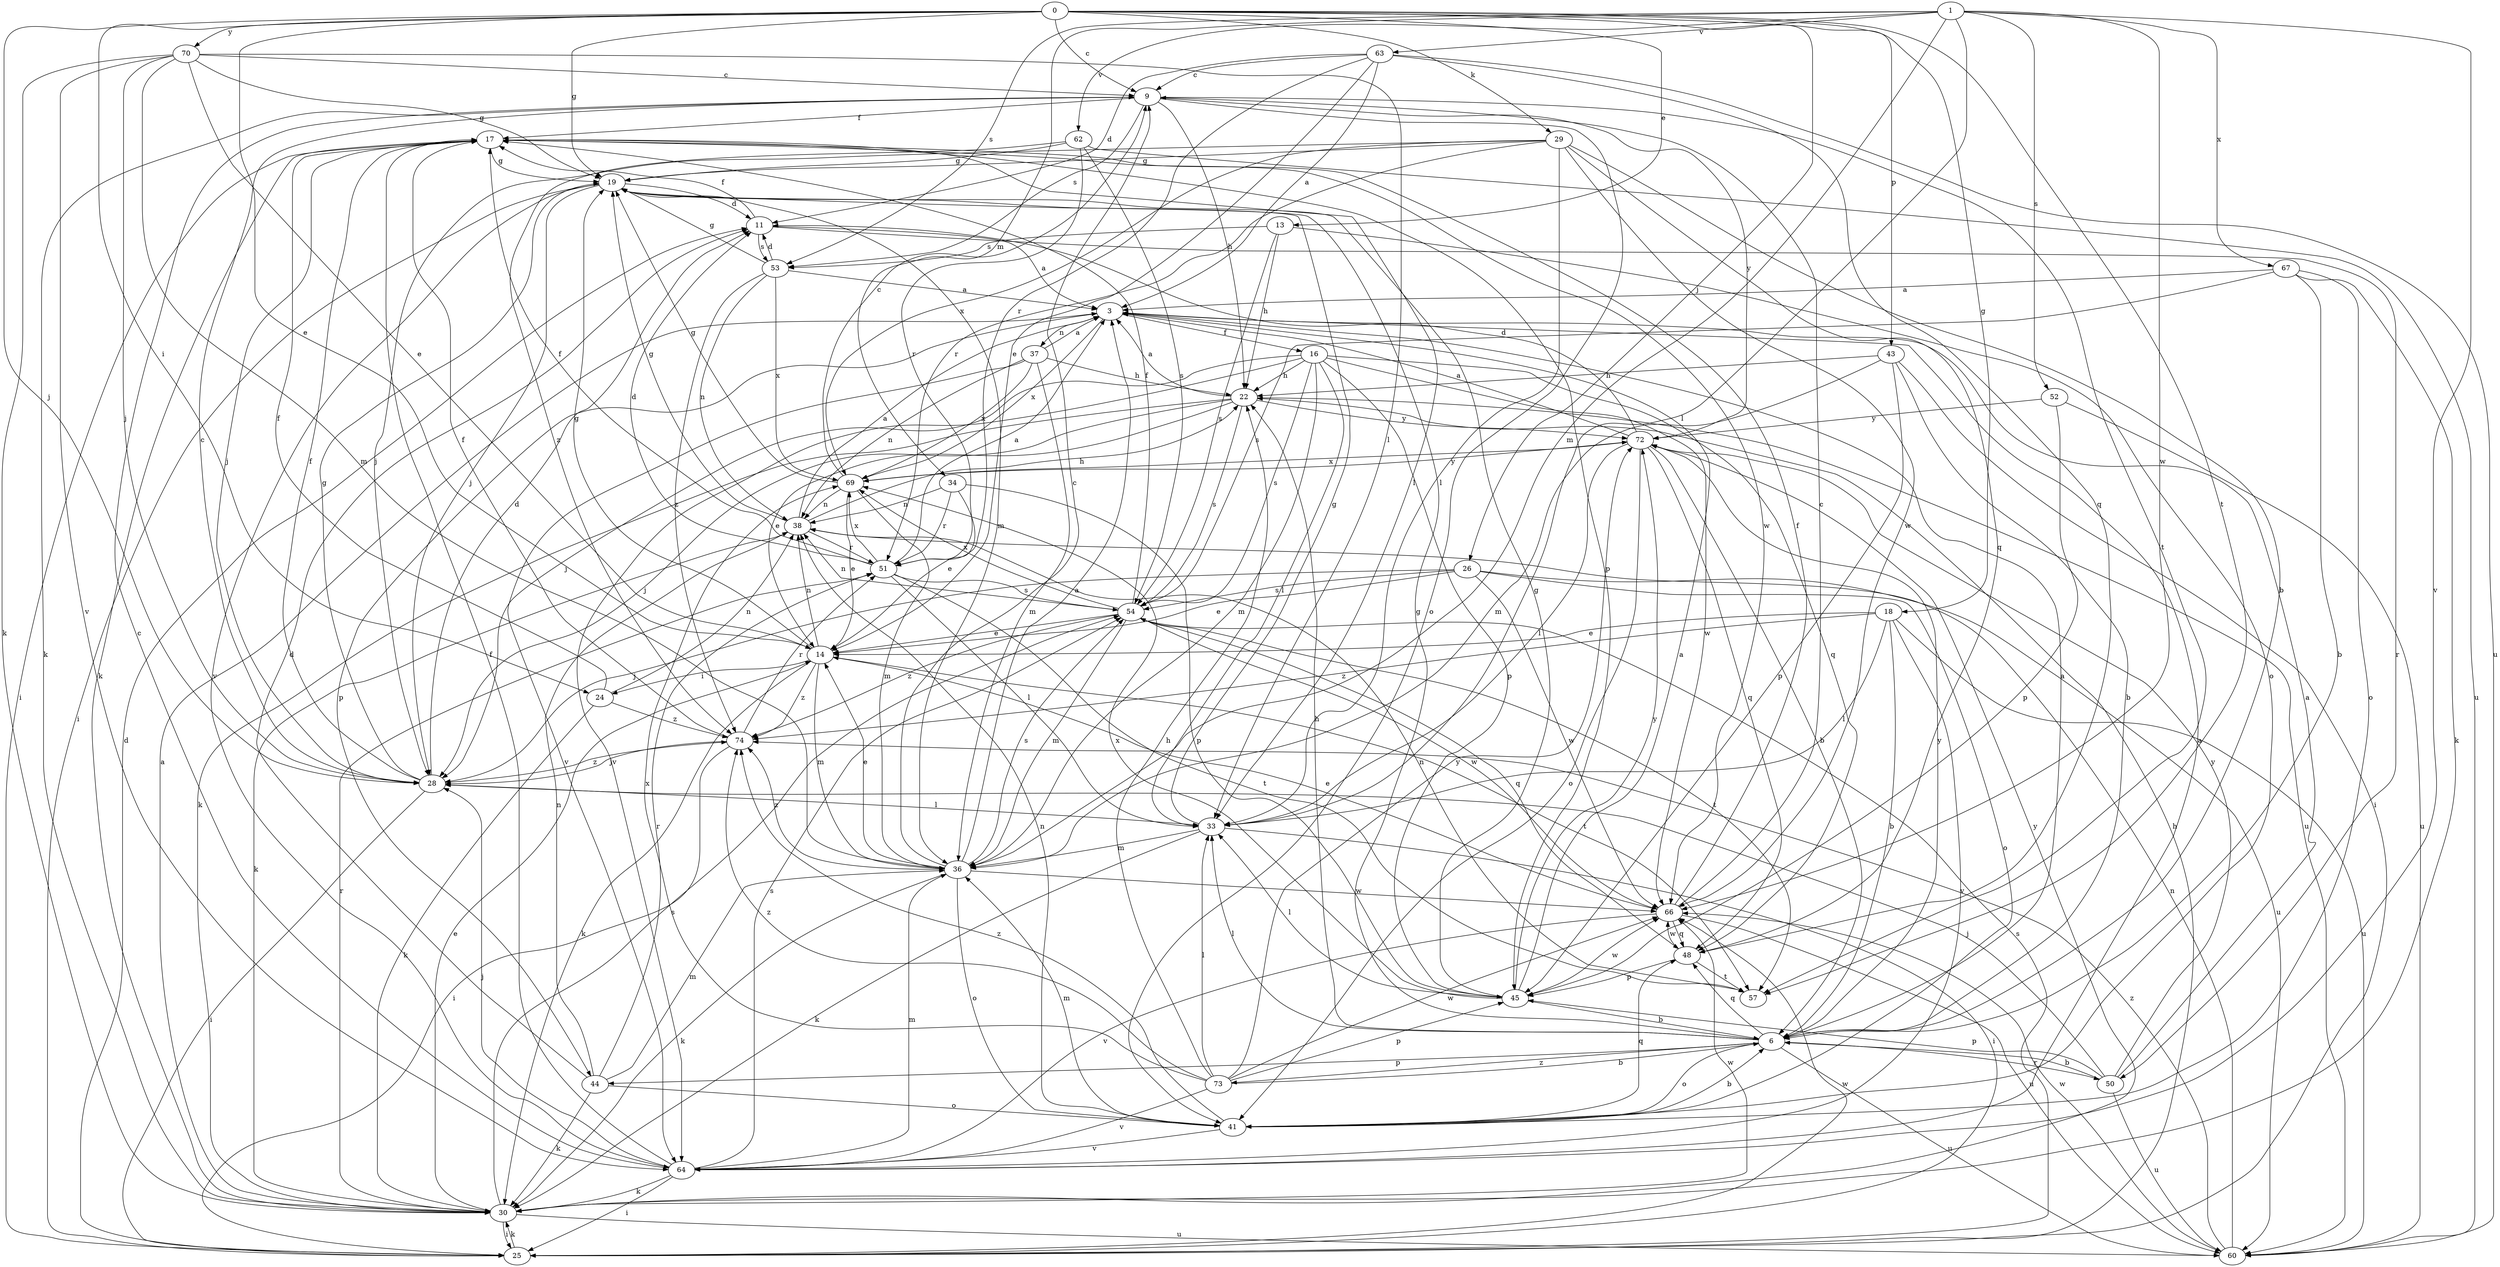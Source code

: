 strict digraph  {
0;
1;
3;
6;
9;
11;
13;
14;
16;
17;
18;
19;
22;
24;
25;
26;
28;
29;
30;
33;
34;
36;
37;
38;
41;
43;
44;
45;
48;
50;
51;
52;
53;
54;
57;
60;
62;
63;
64;
66;
67;
69;
70;
72;
73;
74;
0 -> 9  [label=c];
0 -> 13  [label=e];
0 -> 14  [label=e];
0 -> 18  [label=g];
0 -> 19  [label=g];
0 -> 24  [label=i];
0 -> 26  [label=j];
0 -> 28  [label=j];
0 -> 29  [label=k];
0 -> 43  [label=p];
0 -> 57  [label=t];
0 -> 70  [label=y];
1 -> 33  [label=l];
1 -> 34  [label=m];
1 -> 36  [label=m];
1 -> 52  [label=s];
1 -> 53  [label=s];
1 -> 62  [label=v];
1 -> 63  [label=v];
1 -> 64  [label=v];
1 -> 66  [label=w];
1 -> 67  [label=x];
3 -> 16  [label=f];
3 -> 37  [label=n];
3 -> 44  [label=p];
3 -> 69  [label=x];
6 -> 3  [label=a];
6 -> 19  [label=g];
6 -> 22  [label=h];
6 -> 33  [label=l];
6 -> 41  [label=o];
6 -> 44  [label=p];
6 -> 48  [label=q];
6 -> 50  [label=r];
6 -> 60  [label=u];
6 -> 72  [label=y];
6 -> 73  [label=z];
9 -> 17  [label=f];
9 -> 22  [label=h];
9 -> 30  [label=k];
9 -> 41  [label=o];
9 -> 53  [label=s];
9 -> 57  [label=t];
9 -> 72  [label=y];
11 -> 3  [label=a];
11 -> 17  [label=f];
11 -> 50  [label=r];
11 -> 53  [label=s];
13 -> 22  [label=h];
13 -> 41  [label=o];
13 -> 53  [label=s];
13 -> 54  [label=s];
14 -> 19  [label=g];
14 -> 24  [label=i];
14 -> 30  [label=k];
14 -> 36  [label=m];
14 -> 38  [label=n];
14 -> 57  [label=t];
14 -> 74  [label=z];
16 -> 22  [label=h];
16 -> 28  [label=j];
16 -> 33  [label=l];
16 -> 36  [label=m];
16 -> 45  [label=p];
16 -> 48  [label=q];
16 -> 54  [label=s];
16 -> 64  [label=v];
16 -> 66  [label=w];
17 -> 19  [label=g];
17 -> 25  [label=i];
17 -> 28  [label=j];
17 -> 30  [label=k];
17 -> 33  [label=l];
17 -> 45  [label=p];
17 -> 66  [label=w];
18 -> 6  [label=b];
18 -> 14  [label=e];
18 -> 33  [label=l];
18 -> 60  [label=u];
18 -> 64  [label=v];
18 -> 74  [label=z];
19 -> 11  [label=d];
19 -> 25  [label=i];
19 -> 28  [label=j];
19 -> 36  [label=m];
19 -> 64  [label=v];
22 -> 3  [label=a];
22 -> 14  [label=e];
22 -> 28  [label=j];
22 -> 30  [label=k];
22 -> 54  [label=s];
22 -> 60  [label=u];
22 -> 72  [label=y];
24 -> 17  [label=f];
24 -> 30  [label=k];
24 -> 38  [label=n];
24 -> 74  [label=z];
25 -> 11  [label=d];
25 -> 22  [label=h];
25 -> 30  [label=k];
25 -> 54  [label=s];
25 -> 66  [label=w];
26 -> 14  [label=e];
26 -> 28  [label=j];
26 -> 41  [label=o];
26 -> 54  [label=s];
26 -> 60  [label=u];
26 -> 66  [label=w];
28 -> 9  [label=c];
28 -> 11  [label=d];
28 -> 17  [label=f];
28 -> 19  [label=g];
28 -> 25  [label=i];
28 -> 33  [label=l];
28 -> 74  [label=z];
29 -> 6  [label=b];
29 -> 19  [label=g];
29 -> 28  [label=j];
29 -> 33  [label=l];
29 -> 48  [label=q];
29 -> 51  [label=r];
29 -> 66  [label=w];
29 -> 69  [label=x];
30 -> 3  [label=a];
30 -> 14  [label=e];
30 -> 25  [label=i];
30 -> 51  [label=r];
30 -> 54  [label=s];
30 -> 60  [label=u];
30 -> 66  [label=w];
30 -> 72  [label=y];
33 -> 19  [label=g];
33 -> 25  [label=i];
33 -> 30  [label=k];
33 -> 36  [label=m];
34 -> 14  [label=e];
34 -> 38  [label=n];
34 -> 45  [label=p];
34 -> 51  [label=r];
36 -> 3  [label=a];
36 -> 9  [label=c];
36 -> 14  [label=e];
36 -> 30  [label=k];
36 -> 41  [label=o];
36 -> 54  [label=s];
36 -> 66  [label=w];
36 -> 74  [label=z];
37 -> 3  [label=a];
37 -> 22  [label=h];
37 -> 36  [label=m];
37 -> 38  [label=n];
37 -> 64  [label=v];
37 -> 69  [label=x];
38 -> 3  [label=a];
38 -> 19  [label=g];
38 -> 22  [label=h];
38 -> 30  [label=k];
38 -> 51  [label=r];
41 -> 6  [label=b];
41 -> 36  [label=m];
41 -> 38  [label=n];
41 -> 48  [label=q];
41 -> 64  [label=v];
41 -> 74  [label=z];
43 -> 6  [label=b];
43 -> 22  [label=h];
43 -> 25  [label=i];
43 -> 36  [label=m];
43 -> 45  [label=p];
44 -> 11  [label=d];
44 -> 30  [label=k];
44 -> 36  [label=m];
44 -> 38  [label=n];
44 -> 41  [label=o];
44 -> 51  [label=r];
45 -> 3  [label=a];
45 -> 6  [label=b];
45 -> 19  [label=g];
45 -> 33  [label=l];
45 -> 66  [label=w];
45 -> 69  [label=x];
45 -> 72  [label=y];
48 -> 45  [label=p];
48 -> 57  [label=t];
48 -> 66  [label=w];
50 -> 3  [label=a];
50 -> 6  [label=b];
50 -> 28  [label=j];
50 -> 45  [label=p];
50 -> 60  [label=u];
50 -> 72  [label=y];
51 -> 3  [label=a];
51 -> 11  [label=d];
51 -> 17  [label=f];
51 -> 33  [label=l];
51 -> 54  [label=s];
51 -> 57  [label=t];
51 -> 69  [label=x];
52 -> 45  [label=p];
52 -> 60  [label=u];
52 -> 72  [label=y];
53 -> 3  [label=a];
53 -> 11  [label=d];
53 -> 19  [label=g];
53 -> 38  [label=n];
53 -> 69  [label=x];
53 -> 74  [label=z];
54 -> 14  [label=e];
54 -> 17  [label=f];
54 -> 36  [label=m];
54 -> 38  [label=n];
54 -> 48  [label=q];
54 -> 57  [label=t];
54 -> 66  [label=w];
54 -> 69  [label=x];
54 -> 74  [label=z];
57 -> 38  [label=n];
60 -> 38  [label=n];
60 -> 66  [label=w];
60 -> 74  [label=z];
62 -> 19  [label=g];
62 -> 51  [label=r];
62 -> 54  [label=s];
62 -> 60  [label=u];
62 -> 74  [label=z];
63 -> 3  [label=a];
63 -> 9  [label=c];
63 -> 11  [label=d];
63 -> 14  [label=e];
63 -> 48  [label=q];
63 -> 51  [label=r];
63 -> 60  [label=u];
64 -> 3  [label=a];
64 -> 9  [label=c];
64 -> 17  [label=f];
64 -> 25  [label=i];
64 -> 28  [label=j];
64 -> 30  [label=k];
64 -> 36  [label=m];
64 -> 54  [label=s];
66 -> 9  [label=c];
66 -> 14  [label=e];
66 -> 17  [label=f];
66 -> 48  [label=q];
66 -> 60  [label=u];
66 -> 64  [label=v];
67 -> 3  [label=a];
67 -> 6  [label=b];
67 -> 30  [label=k];
67 -> 41  [label=o];
67 -> 54  [label=s];
69 -> 9  [label=c];
69 -> 14  [label=e];
69 -> 19  [label=g];
69 -> 36  [label=m];
69 -> 38  [label=n];
69 -> 72  [label=y];
70 -> 9  [label=c];
70 -> 14  [label=e];
70 -> 19  [label=g];
70 -> 28  [label=j];
70 -> 30  [label=k];
70 -> 33  [label=l];
70 -> 36  [label=m];
70 -> 64  [label=v];
72 -> 3  [label=a];
72 -> 6  [label=b];
72 -> 11  [label=d];
72 -> 33  [label=l];
72 -> 41  [label=o];
72 -> 48  [label=q];
72 -> 69  [label=x];
73 -> 6  [label=b];
73 -> 22  [label=h];
73 -> 33  [label=l];
73 -> 45  [label=p];
73 -> 64  [label=v];
73 -> 66  [label=w];
73 -> 69  [label=x];
73 -> 72  [label=y];
73 -> 74  [label=z];
74 -> 17  [label=f];
74 -> 25  [label=i];
74 -> 28  [label=j];
74 -> 51  [label=r];
}
